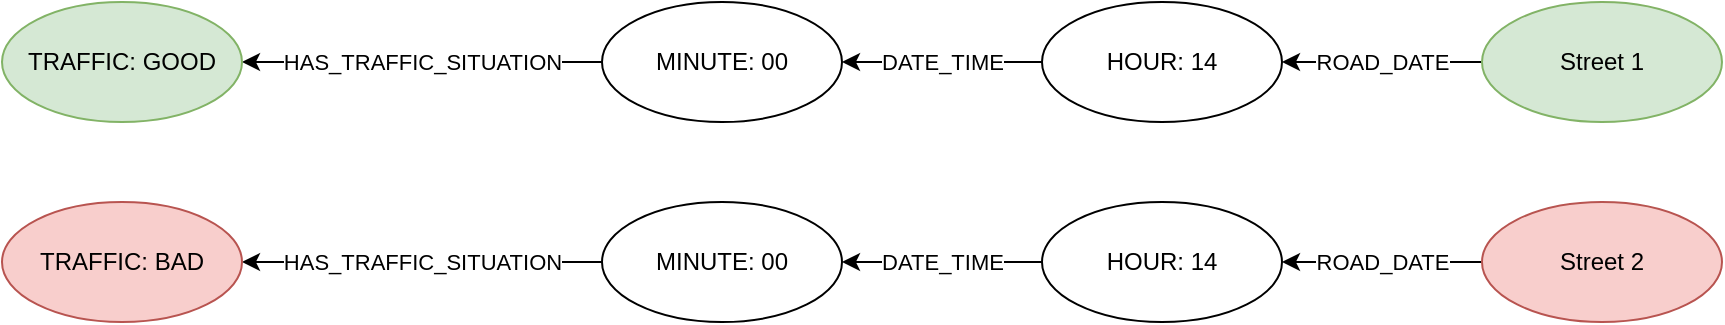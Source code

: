 <mxfile version="19.0.0" type="device"><diagram id="l6fLpSyLQ2XequCTy9tS" name="Page-1"><mxGraphModel dx="2526" dy="1420" grid="1" gridSize="10" guides="1" tooltips="1" connect="1" arrows="1" fold="1" page="1" pageScale="1" pageWidth="827" pageHeight="1169" math="0" shadow="0"><root><mxCell id="0"/><mxCell id="1" parent="0"/><mxCell id="CVK_DnbALnRQpaXqQVXa-8" value="DATE_TIME" style="edgeStyle=orthogonalEdgeStyle;rounded=0;orthogonalLoop=1;jettySize=auto;html=1;exitX=0;exitY=0.5;exitDx=0;exitDy=0;entryX=1;entryY=0.5;entryDx=0;entryDy=0;" parent="1" source="CVK_DnbALnRQpaXqQVXa-1" target="CVK_DnbALnRQpaXqQVXa-4" edge="1"><mxGeometry relative="1" as="geometry"/></mxCell><mxCell id="CVK_DnbALnRQpaXqQVXa-1" value="HOUR: 14" style="ellipse;whiteSpace=wrap;html=1;" parent="1" vertex="1"><mxGeometry x="-590" y="170" width="120" height="60" as="geometry"/></mxCell><mxCell id="ZzVZqqEFxwJ5U5H2fbdB-6" value="ROAD_DATE" style="edgeStyle=orthogonalEdgeStyle;rounded=0;orthogonalLoop=1;jettySize=auto;html=1;entryX=1;entryY=0.5;entryDx=0;entryDy=0;" parent="1" source="CVK_DnbALnRQpaXqQVXa-2" target="ZzVZqqEFxwJ5U5H2fbdB-2" edge="1"><mxGeometry relative="1" as="geometry"/></mxCell><mxCell id="CVK_DnbALnRQpaXqQVXa-2" value="Street 1" style="ellipse;whiteSpace=wrap;html=1;fillColor=#d5e8d4;strokeColor=#82b366;" parent="1" vertex="1"><mxGeometry x="-370" y="70" width="120" height="60" as="geometry"/></mxCell><mxCell id="CVK_DnbALnRQpaXqQVXa-9" value="HAS_TRAFFIC_SITUATION" style="edgeStyle=orthogonalEdgeStyle;rounded=0;orthogonalLoop=1;jettySize=auto;html=1;entryX=1;entryY=0.5;entryDx=0;entryDy=0;startArrow=none;" parent="1" source="ZzVZqqEFxwJ5U5H2fbdB-1" target="CVK_DnbALnRQpaXqQVXa-5" edge="1"><mxGeometry relative="1" as="geometry"><mxPoint x="-790" y="100" as="sourcePoint"/></mxGeometry></mxCell><mxCell id="ZzVZqqEFxwJ5U5H2fbdB-9" value="HAS_TRAFFIC_SITUATION" style="edgeStyle=orthogonalEdgeStyle;rounded=0;orthogonalLoop=1;jettySize=auto;html=1;" parent="1" source="CVK_DnbALnRQpaXqQVXa-4" target="y1rATzZzKhr78u3EFI_Y-4" edge="1"><mxGeometry relative="1" as="geometry"/></mxCell><mxCell id="CVK_DnbALnRQpaXqQVXa-4" value="MINUTE: 00" style="ellipse;whiteSpace=wrap;html=1;" parent="1" vertex="1"><mxGeometry x="-810" y="170" width="120" height="60" as="geometry"/></mxCell><mxCell id="CVK_DnbALnRQpaXqQVXa-5" value="TRAFFIC: GOOD" style="ellipse;whiteSpace=wrap;html=1;fillColor=#d5e8d4;strokeColor=#82b366;" parent="1" vertex="1"><mxGeometry x="-1110" y="70" width="120" height="60" as="geometry"/></mxCell><mxCell id="ZzVZqqEFxwJ5U5H2fbdB-8" value="ROAD_DATE" style="edgeStyle=orthogonalEdgeStyle;rounded=0;orthogonalLoop=1;jettySize=auto;html=1;entryX=1;entryY=0.5;entryDx=0;entryDy=0;" parent="1" source="y1rATzZzKhr78u3EFI_Y-1" target="CVK_DnbALnRQpaXqQVXa-1" edge="1"><mxGeometry relative="1" as="geometry"/></mxCell><mxCell id="y1rATzZzKhr78u3EFI_Y-1" value="Street 2" style="ellipse;whiteSpace=wrap;html=1;fillColor=#f8cecc;strokeColor=#b85450;" parent="1" vertex="1"><mxGeometry x="-370" y="170" width="120" height="60" as="geometry"/></mxCell><mxCell id="y1rATzZzKhr78u3EFI_Y-4" value="TRAFFIC: BAD" style="ellipse;whiteSpace=wrap;html=1;fillColor=#f8cecc;strokeColor=#b85450;" parent="1" vertex="1"><mxGeometry x="-1110" y="170" width="120" height="60" as="geometry"/></mxCell><mxCell id="ZzVZqqEFxwJ5U5H2fbdB-5" value="DATE_TIME" style="edgeStyle=orthogonalEdgeStyle;rounded=0;orthogonalLoop=1;jettySize=auto;html=1;entryX=1;entryY=0.5;entryDx=0;entryDy=0;" parent="1" source="ZzVZqqEFxwJ5U5H2fbdB-2" target="ZzVZqqEFxwJ5U5H2fbdB-1" edge="1"><mxGeometry relative="1" as="geometry"/></mxCell><mxCell id="ZzVZqqEFxwJ5U5H2fbdB-2" value="HOUR: 14" style="ellipse;whiteSpace=wrap;html=1;" parent="1" vertex="1"><mxGeometry x="-590" y="70" width="120" height="60" as="geometry"/></mxCell><mxCell id="ZzVZqqEFxwJ5U5H2fbdB-1" value="MINUTE: 00" style="ellipse;whiteSpace=wrap;html=1;" parent="1" vertex="1"><mxGeometry x="-810" y="70" width="120" height="60" as="geometry"/></mxCell></root></mxGraphModel></diagram></mxfile>
